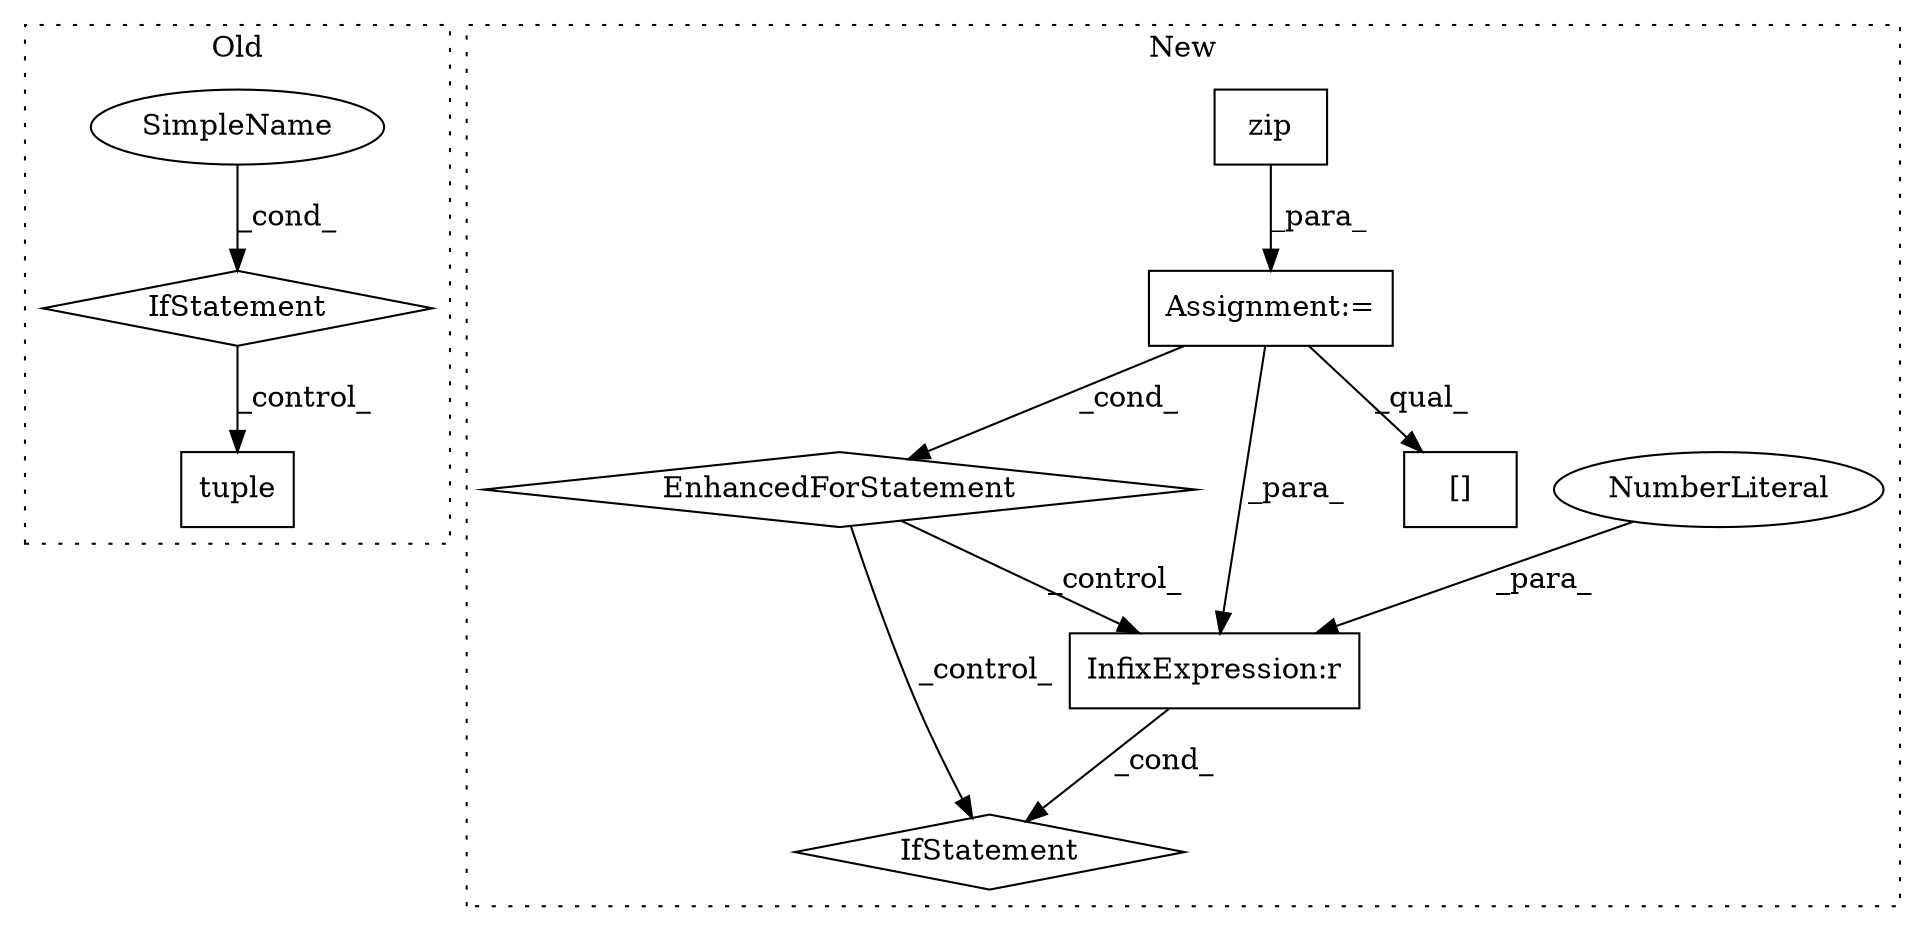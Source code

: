 digraph G {
subgraph cluster0 {
1 [label="tuple" a="32" s="17145,17157" l="6,1" shape="box"];
6 [label="IfStatement" a="25" s="17043,17084" l="4,2" shape="diamond"];
8 [label="SimpleName" a="42" s="" l="" shape="ellipse"];
label = "Old";
style="dotted";
}
subgraph cluster1 {
2 [label="zip" a="32" s="17616,17637" l="4,1" shape="box"];
3 [label="Assignment:=" a="7" s="17527,17638" l="73,2" shape="box"];
4 [label="EnhancedForStatement" a="70" s="17527,17638" l="73,2" shape="diamond"];
5 [label="IfStatement" a="25" s="17650,17673" l="4,2" shape="diamond"];
7 [label="[]" a="2" s="17741,17817" l="17,2" shape="box"];
9 [label="InfixExpression:r" a="27" s="17668" l="4" shape="box"];
10 [label="NumberLiteral" a="34" s="17672" l="1" shape="ellipse"];
label = "New";
style="dotted";
}
2 -> 3 [label="_para_"];
3 -> 4 [label="_cond_"];
3 -> 9 [label="_para_"];
3 -> 7 [label="_qual_"];
4 -> 9 [label="_control_"];
4 -> 5 [label="_control_"];
6 -> 1 [label="_control_"];
8 -> 6 [label="_cond_"];
9 -> 5 [label="_cond_"];
10 -> 9 [label="_para_"];
}